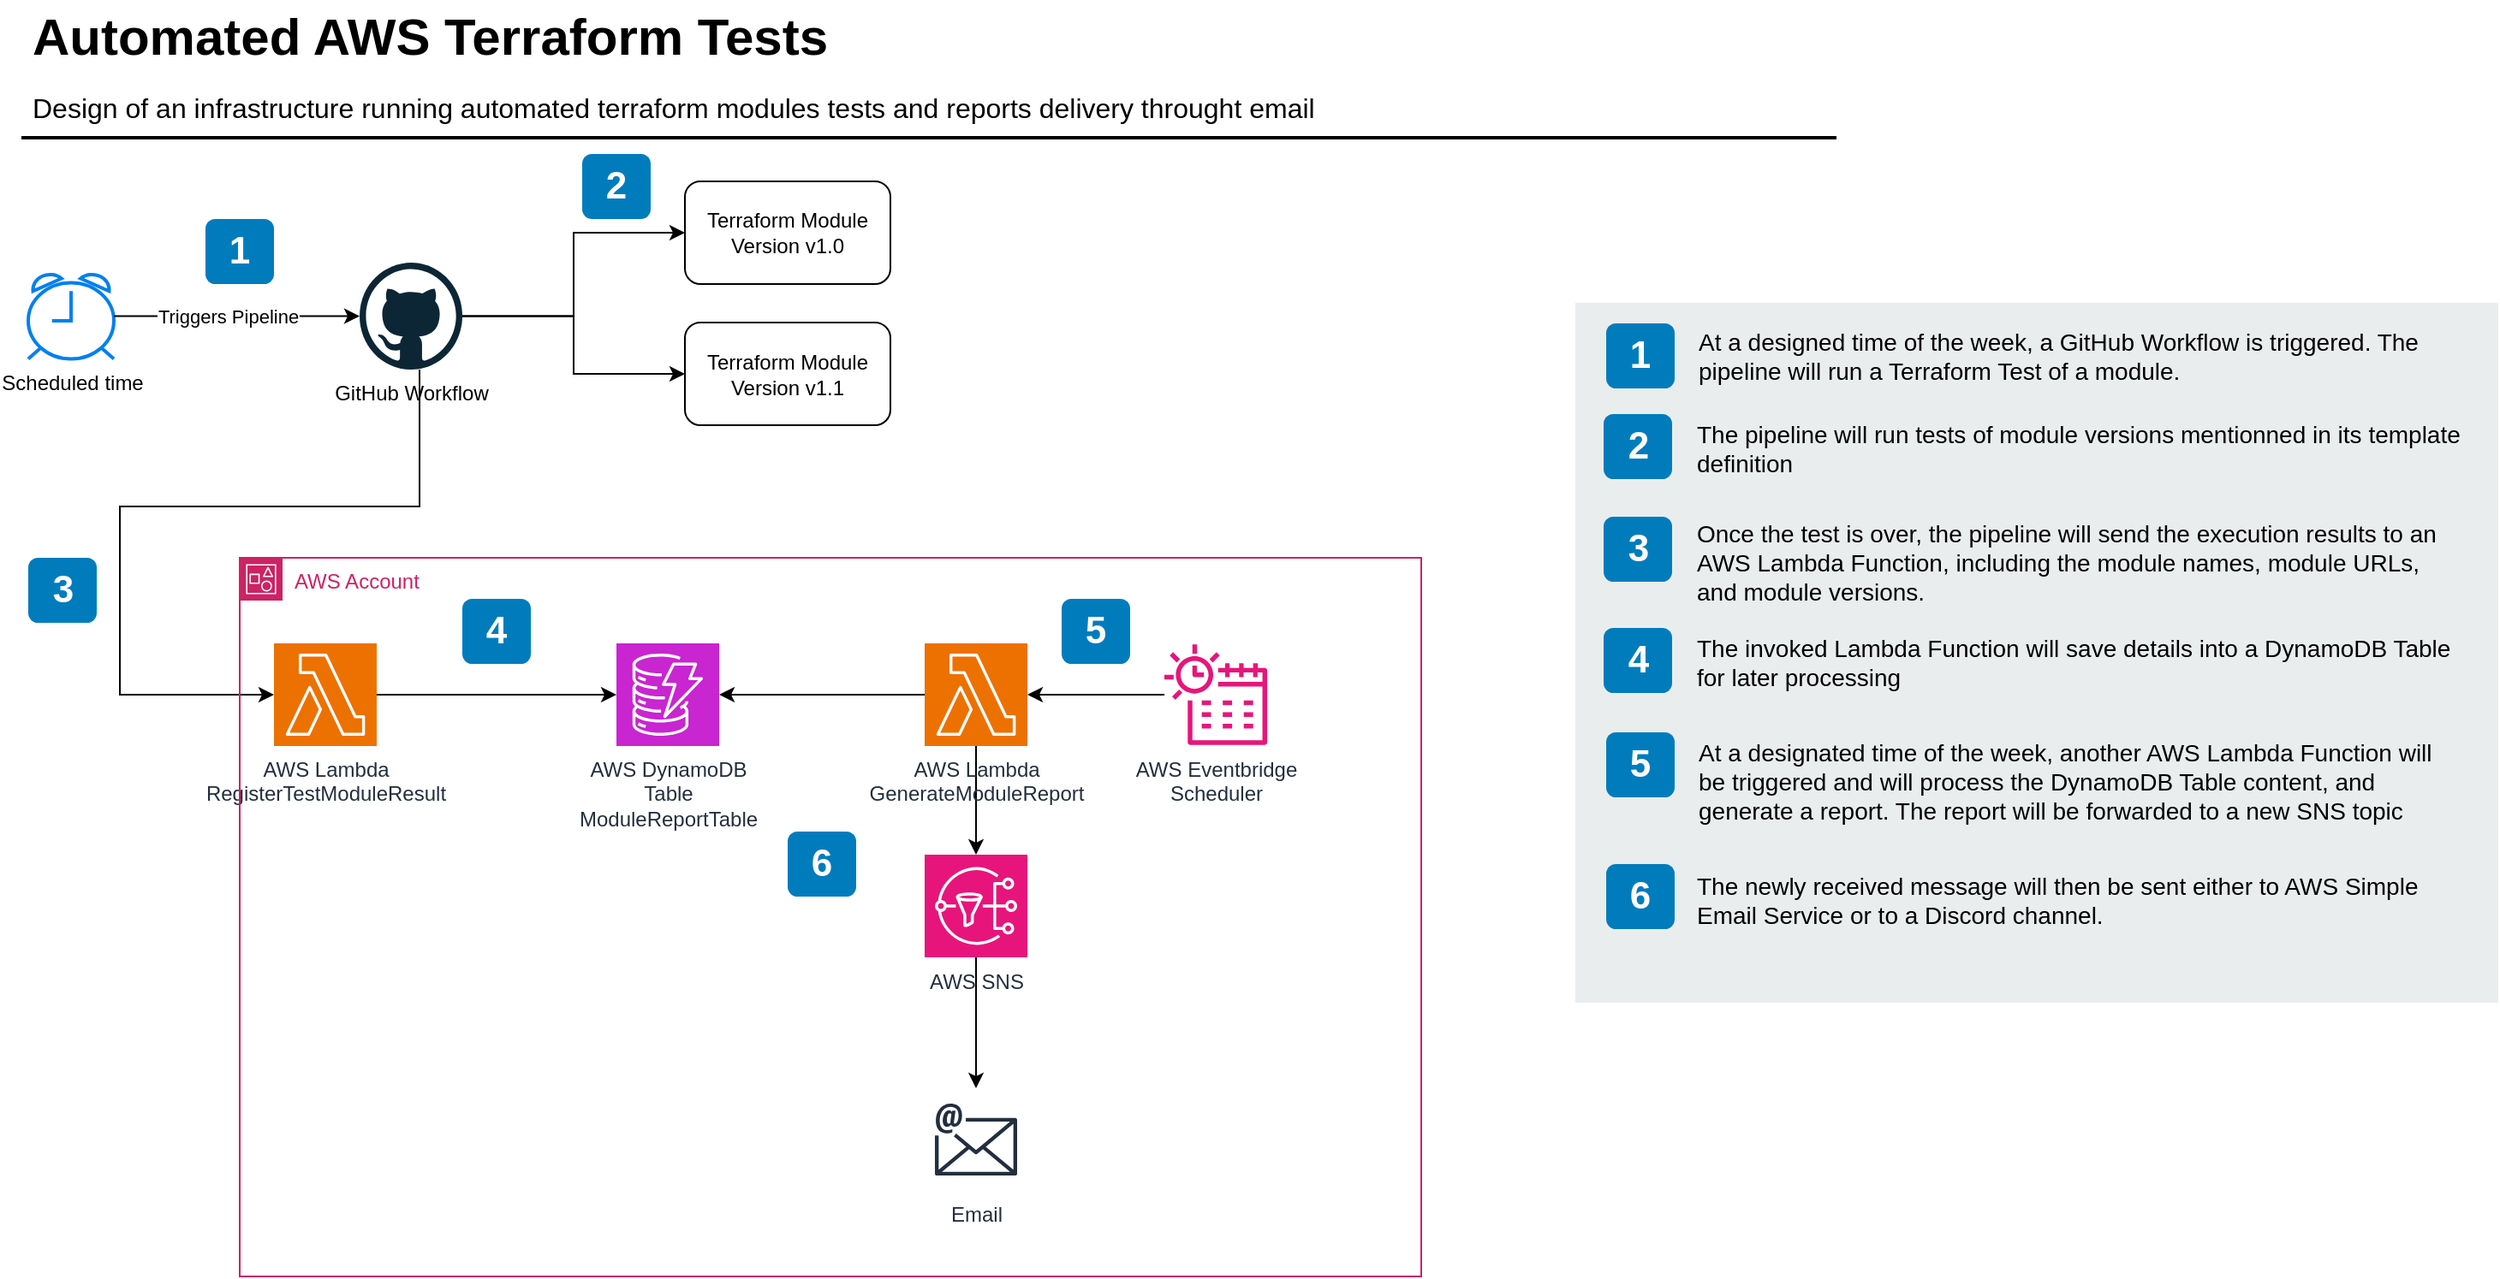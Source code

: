 <mxfile scale="1" border="0" version="27.0.5">
  <diagram id="Ht1M8jgEwFfnCIfOTk4-" name="Page-1">
    <mxGraphModel dx="2066" dy="1151" grid="1" gridSize="10" guides="1" tooltips="1" connect="1" arrows="1" fold="1" page="1" pageScale="1" pageWidth="1169" pageHeight="827" math="0" shadow="0">
      <root>
        <mxCell id="0" />
        <mxCell id="1" parent="0" />
        <mxCell id="-QjtrjUzRDEMRZ5MF8oH-47" value="Automated AWS Terraform Tests&amp;nbsp;" style="text;html=1;resizable=0;points=[];autosize=1;align=left;verticalAlign=top;spacingTop=-4;fontSize=30;fontStyle=1" parent="1" vertex="1">
          <mxGeometry x="56.5" y="64.5" width="460" height="40" as="geometry" />
        </mxCell>
        <mxCell id="-QjtrjUzRDEMRZ5MF8oH-48" value="Design of an infrastructure running automated terraform modules tests and reports delivery throught email" style="text;html=1;resizable=0;points=[];autosize=1;align=left;verticalAlign=top;spacingTop=-4;fontSize=16;" parent="1" vertex="1">
          <mxGeometry x="56.5" y="114.5" width="770" height="30" as="geometry" />
        </mxCell>
        <mxCell id="SCVMTBWpLvtzJIhz15lM-1" value="" style="line;strokeWidth=2;html=1;fontSize=14;" parent="1" vertex="1">
          <mxGeometry x="52.5" y="139.5" width="1060" height="10" as="geometry" />
        </mxCell>
        <mxCell id="7OVz4w7n9kzEPWy-4BBC-3" value="" style="rounded=0;whiteSpace=wrap;html=1;fillColor=#EAEDED;fontSize=22;fontColor=#FFFFFF;strokeColor=none;labelBackgroundColor=none;" parent="1" vertex="1">
          <mxGeometry x="960" y="241" width="539" height="409" as="geometry" />
        </mxCell>
        <mxCell id="7OVz4w7n9kzEPWy-4BBC-4" value="1" style="rounded=1;whiteSpace=wrap;html=1;fillColor=#007CBD;strokeColor=none;fontColor=#FFFFFF;fontStyle=1;fontSize=22;labelBackgroundColor=none;" parent="1" vertex="1">
          <mxGeometry x="978" y="253" width="40" height="38" as="geometry" />
        </mxCell>
        <mxCell id="7OVz4w7n9kzEPWy-4BBC-5" value="2" style="rounded=1;whiteSpace=wrap;html=1;fillColor=#007CBD;strokeColor=none;fontColor=#FFFFFF;fontStyle=1;fontSize=22;labelBackgroundColor=none;" parent="1" vertex="1">
          <mxGeometry x="976.5" y="306" width="40" height="38" as="geometry" />
        </mxCell>
        <mxCell id="7OVz4w7n9kzEPWy-4BBC-6" value="3" style="rounded=1;whiteSpace=wrap;html=1;fillColor=#007CBD;strokeColor=none;fontColor=#FFFFFF;fontStyle=1;fontSize=22;labelBackgroundColor=none;" parent="1" vertex="1">
          <mxGeometry x="976.5" y="366" width="40" height="38" as="geometry" />
        </mxCell>
        <mxCell id="7OVz4w7n9kzEPWy-4BBC-7" value="4" style="rounded=1;whiteSpace=wrap;html=1;fillColor=#007CBD;strokeColor=none;fontColor=#FFFFFF;fontStyle=1;fontSize=22;labelBackgroundColor=none;" parent="1" vertex="1">
          <mxGeometry x="976.5" y="431" width="40" height="38" as="geometry" />
        </mxCell>
        <mxCell id="7OVz4w7n9kzEPWy-4BBC-8" value="5" style="rounded=1;whiteSpace=wrap;html=1;fillColor=#007CBD;strokeColor=none;fontColor=#FFFFFF;fontStyle=1;fontSize=22;labelBackgroundColor=none;" parent="1" vertex="1">
          <mxGeometry x="978" y="492" width="40" height="38" as="geometry" />
        </mxCell>
        <mxCell id="7OVz4w7n9kzEPWy-4BBC-9" value="6" style="rounded=1;whiteSpace=wrap;html=1;fillColor=#007CBD;strokeColor=none;fontColor=#FFFFFF;fontStyle=1;fontSize=22;labelBackgroundColor=none;" parent="1" vertex="1">
          <mxGeometry x="978" y="569" width="40" height="38" as="geometry" />
        </mxCell>
        <mxCell id="7OVz4w7n9kzEPWy-4BBC-13" value="&lt;span&gt;At a designed time of the week, a GitHub Workflow is triggered. The pipeline will run a Terraform Test of a module.&lt;/span&gt;" style="text;html=1;align=left;verticalAlign=top;spacingTop=-4;fontSize=14;labelBackgroundColor=none;whiteSpace=wrap;" parent="1" vertex="1">
          <mxGeometry x="1029.5" y="252.5" width="449" height="67.5" as="geometry" />
        </mxCell>
        <mxCell id="7OVz4w7n9kzEPWy-4BBC-14" value="&lt;span&gt;The pipeline will run tests of module versions mentionned in its template definition&lt;/span&gt;" style="text;html=1;align=left;verticalAlign=top;spacingTop=-4;fontSize=14;labelBackgroundColor=none;whiteSpace=wrap;" parent="1" vertex="1">
          <mxGeometry x="1028.5" y="306.5" width="450" height="64.5" as="geometry" />
        </mxCell>
        <mxCell id="7OVz4w7n9kzEPWy-4BBC-15" value="&lt;span&gt;Once the test is over, the pipeline will send the execution results to an AWS Lambda Function, including the module names, module URLs, and module versions.&amp;nbsp;&lt;/span&gt;" style="text;html=1;align=left;verticalAlign=top;spacingTop=-4;fontSize=14;labelBackgroundColor=none;whiteSpace=wrap;" parent="1" vertex="1">
          <mxGeometry x="1028.5" y="364.5" width="450" height="66.5" as="geometry" />
        </mxCell>
        <mxCell id="7OVz4w7n9kzEPWy-4BBC-16" value="&lt;span&gt;The invoked Lambda Function will save details into a DynamoDB Table for later processing&lt;/span&gt;" style="text;html=1;align=left;verticalAlign=top;spacingTop=-4;fontSize=14;labelBackgroundColor=none;whiteSpace=wrap;" parent="1" vertex="1">
          <mxGeometry x="1028.5" y="431.5" width="450" height="60.5" as="geometry" />
        </mxCell>
        <mxCell id="7OVz4w7n9kzEPWy-4BBC-17" value="&lt;span&gt;At a designated time of the week, another AWS Lambda Function will be triggered and will process the DynamoDB Table content, and generate a report. The report will be forwarded to a new SNS topic&lt;/span&gt;" style="text;html=1;align=left;verticalAlign=top;spacingTop=-4;fontSize=14;labelBackgroundColor=none;whiteSpace=wrap;" parent="1" vertex="1">
          <mxGeometry x="1029.5" y="492.5" width="449" height="63.5" as="geometry" />
        </mxCell>
        <mxCell id="7OVz4w7n9kzEPWy-4BBC-18" value="&lt;span&gt;The newly received message will then be sent either to AWS Simple Email Service or to a Discord channel.&lt;/span&gt;" style="text;html=1;align=left;verticalAlign=top;spacingTop=-4;fontSize=14;labelBackgroundColor=none;whiteSpace=wrap;" parent="1" vertex="1">
          <mxGeometry x="1028.5" y="570.5" width="450" height="47.5" as="geometry" />
        </mxCell>
        <mxCell id="Kcr47OdmysZLTHMzI5gc-1" value="1" style="rounded=1;whiteSpace=wrap;html=1;fillColor=#007CBD;strokeColor=none;fontColor=#FFFFFF;fontStyle=1;fontSize=22;labelBackgroundColor=none;" parent="1" vertex="1">
          <mxGeometry x="160" y="192" width="40" height="38" as="geometry" />
        </mxCell>
        <mxCell id="Kcr47OdmysZLTHMzI5gc-31" style="edgeStyle=orthogonalEdgeStyle;rounded=0;orthogonalLoop=1;jettySize=auto;html=1;" parent="1" target="Kcr47OdmysZLTHMzI5gc-12" edge="1">
          <mxGeometry relative="1" as="geometry">
            <Array as="points">
              <mxPoint x="285" y="360" />
              <mxPoint x="110" y="360" />
              <mxPoint x="110" y="470" />
            </Array>
            <mxPoint x="285" y="280" as="sourcePoint" />
          </mxGeometry>
        </mxCell>
        <mxCell id="Kcr47OdmysZLTHMzI5gc-3" value="Scheduled time" style="html=1;verticalLabelPosition=bottom;align=center;labelBackgroundColor=#ffffff;verticalAlign=top;strokeWidth=2;strokeColor=#0080F0;shadow=0;dashed=0;shape=mxgraph.ios7.icons.alarm_clock;" parent="1" vertex="1">
          <mxGeometry x="56.5" y="223.75" width="50" height="50" as="geometry" />
        </mxCell>
        <mxCell id="Kcr47OdmysZLTHMzI5gc-4" style="edgeStyle=orthogonalEdgeStyle;rounded=0;orthogonalLoop=1;jettySize=auto;html=1;" parent="1" source="Kcr47OdmysZLTHMzI5gc-3" target="zSb9KlR7Vlha6V2mdojK-1" edge="1">
          <mxGeometry relative="1" as="geometry">
            <mxPoint x="258.1" y="255.45" as="targetPoint" />
          </mxGeometry>
        </mxCell>
        <mxCell id="Kcr47OdmysZLTHMzI5gc-5" value="Triggers Pipeline" style="edgeLabel;html=1;align=center;verticalAlign=middle;resizable=0;points=[];" parent="Kcr47OdmysZLTHMzI5gc-4" vertex="1" connectable="0">
          <mxGeometry x="-0.094" relative="1" as="geometry">
            <mxPoint x="1" as="offset" />
          </mxGeometry>
        </mxCell>
        <mxCell id="Kcr47OdmysZLTHMzI5gc-6" value="Terraform Module&lt;div&gt;Version v1.0&lt;/div&gt;" style="rounded=1;whiteSpace=wrap;html=1;fillColor=none;" parent="1" vertex="1">
          <mxGeometry x="440" y="170" width="120" height="60" as="geometry" />
        </mxCell>
        <mxCell id="Kcr47OdmysZLTHMzI5gc-8" value="Terraform Module&lt;div&gt;Version v1.1&lt;/div&gt;" style="rounded=1;whiteSpace=wrap;html=1;fillColor=none;" parent="1" vertex="1">
          <mxGeometry x="440" y="252.5" width="120" height="60" as="geometry" />
        </mxCell>
        <mxCell id="Kcr47OdmysZLTHMzI5gc-12" value="AWS Lambda&lt;div&gt;RegisterTestModuleResult&lt;/div&gt;" style="sketch=0;points=[[0,0,0],[0.25,0,0],[0.5,0,0],[0.75,0,0],[1,0,0],[0,1,0],[0.25,1,0],[0.5,1,0],[0.75,1,0],[1,1,0],[0,0.25,0],[0,0.5,0],[0,0.75,0],[1,0.25,0],[1,0.5,0],[1,0.75,0]];outlineConnect=0;fontColor=#232F3E;fillColor=#ED7100;strokeColor=#ffffff;dashed=0;verticalLabelPosition=bottom;verticalAlign=top;align=center;html=1;fontSize=12;fontStyle=0;aspect=fixed;shape=mxgraph.aws4.resourceIcon;resIcon=mxgraph.aws4.lambda;" parent="1" vertex="1">
          <mxGeometry x="200" y="440" width="60" height="60" as="geometry" />
        </mxCell>
        <mxCell id="Kcr47OdmysZLTHMzI5gc-13" value="AWS DynamoDB&lt;div&gt;Table&lt;/div&gt;&lt;div&gt;ModuleReportTable&lt;/div&gt;" style="sketch=0;points=[[0,0,0],[0.25,0,0],[0.5,0,0],[0.75,0,0],[1,0,0],[0,1,0],[0.25,1,0],[0.5,1,0],[0.75,1,0],[1,1,0],[0,0.25,0],[0,0.5,0],[0,0.75,0],[1,0.25,0],[1,0.5,0],[1,0.75,0]];outlineConnect=0;fontColor=#232F3E;fillColor=#C925D1;strokeColor=#ffffff;dashed=0;verticalLabelPosition=bottom;verticalAlign=top;align=center;html=1;fontSize=12;fontStyle=0;aspect=fixed;shape=mxgraph.aws4.resourceIcon;resIcon=mxgraph.aws4.dynamodb;" parent="1" vertex="1">
          <mxGeometry x="400" y="440" width="60" height="60" as="geometry" />
        </mxCell>
        <mxCell id="Kcr47OdmysZLTHMzI5gc-14" style="edgeStyle=orthogonalEdgeStyle;rounded=0;orthogonalLoop=1;jettySize=auto;html=1;entryX=0;entryY=0.5;entryDx=0;entryDy=0;entryPerimeter=0;" parent="1" source="Kcr47OdmysZLTHMzI5gc-12" target="Kcr47OdmysZLTHMzI5gc-13" edge="1">
          <mxGeometry relative="1" as="geometry" />
        </mxCell>
        <mxCell id="Kcr47OdmysZLTHMzI5gc-15" value="4" style="rounded=1;whiteSpace=wrap;html=1;fillColor=#007CBD;strokeColor=none;fontColor=#FFFFFF;fontStyle=1;fontSize=22;labelBackgroundColor=none;" parent="1" vertex="1">
          <mxGeometry x="310" y="414" width="40" height="38" as="geometry" />
        </mxCell>
        <mxCell id="Kcr47OdmysZLTHMzI5gc-21" style="edgeStyle=orthogonalEdgeStyle;rounded=0;orthogonalLoop=1;jettySize=auto;html=1;" parent="1" source="Kcr47OdmysZLTHMzI5gc-16" target="Kcr47OdmysZLTHMzI5gc-20" edge="1">
          <mxGeometry relative="1" as="geometry" />
        </mxCell>
        <mxCell id="Kcr47OdmysZLTHMzI5gc-16" value="AWS Lambda&lt;div&gt;GenerateModuleReport&lt;/div&gt;" style="sketch=0;points=[[0,0,0],[0.25,0,0],[0.5,0,0],[0.75,0,0],[1,0,0],[0,1,0],[0.25,1,0],[0.5,1,0],[0.75,1,0],[1,1,0],[0,0.25,0],[0,0.5,0],[0,0.75,0],[1,0.25,0],[1,0.5,0],[1,0.75,0]];outlineConnect=0;fontColor=#232F3E;fillColor=#ED7100;strokeColor=#ffffff;dashed=0;verticalLabelPosition=bottom;verticalAlign=top;align=center;html=1;fontSize=12;fontStyle=0;aspect=fixed;shape=mxgraph.aws4.resourceIcon;resIcon=mxgraph.aws4.lambda;" parent="1" vertex="1">
          <mxGeometry x="580" y="440" width="60" height="60" as="geometry" />
        </mxCell>
        <mxCell id="Kcr47OdmysZLTHMzI5gc-17" style="edgeStyle=orthogonalEdgeStyle;rounded=0;orthogonalLoop=1;jettySize=auto;html=1;entryX=1;entryY=0.5;entryDx=0;entryDy=0;entryPerimeter=0;" parent="1" source="Kcr47OdmysZLTHMzI5gc-16" target="Kcr47OdmysZLTHMzI5gc-13" edge="1">
          <mxGeometry relative="1" as="geometry" />
        </mxCell>
        <mxCell id="Kcr47OdmysZLTHMzI5gc-18" value="AWS Eventbridge&lt;div&gt;Scheduler&lt;/div&gt;" style="sketch=0;outlineConnect=0;fontColor=#232F3E;gradientColor=none;fillColor=#E7157B;strokeColor=none;dashed=0;verticalLabelPosition=bottom;verticalAlign=top;align=center;html=1;fontSize=12;fontStyle=0;aspect=fixed;pointerEvents=1;shape=mxgraph.aws4.eventbridge_scheduler;" parent="1" vertex="1">
          <mxGeometry x="720" y="440" width="60" height="60" as="geometry" />
        </mxCell>
        <mxCell id="Kcr47OdmysZLTHMzI5gc-19" style="edgeStyle=orthogonalEdgeStyle;rounded=0;orthogonalLoop=1;jettySize=auto;html=1;entryX=1;entryY=0.5;entryDx=0;entryDy=0;entryPerimeter=0;" parent="1" source="Kcr47OdmysZLTHMzI5gc-18" target="Kcr47OdmysZLTHMzI5gc-16" edge="1">
          <mxGeometry relative="1" as="geometry" />
        </mxCell>
        <mxCell id="Kcr47OdmysZLTHMzI5gc-28" style="edgeStyle=orthogonalEdgeStyle;rounded=0;orthogonalLoop=1;jettySize=auto;html=1;entryX=0.5;entryY=0;entryDx=0;entryDy=0;entryPerimeter=0;" parent="1" source="Kcr47OdmysZLTHMzI5gc-20" edge="1">
          <mxGeometry relative="1" as="geometry">
            <mxPoint x="610" y="700" as="targetPoint" />
            <Array as="points">
              <mxPoint x="610" y="690" />
            </Array>
          </mxGeometry>
        </mxCell>
        <mxCell id="Kcr47OdmysZLTHMzI5gc-20" value="AWS SNS" style="sketch=0;points=[[0,0,0],[0.25,0,0],[0.5,0,0],[0.75,0,0],[1,0,0],[0,1,0],[0.25,1,0],[0.5,1,0],[0.75,1,0],[1,1,0],[0,0.25,0],[0,0.5,0],[0,0.75,0],[1,0.25,0],[1,0.5,0],[1,0.75,0]];outlineConnect=0;fontColor=#232F3E;fillColor=#E7157B;strokeColor=#ffffff;dashed=0;verticalLabelPosition=bottom;verticalAlign=top;align=center;html=1;fontSize=12;fontStyle=0;aspect=fixed;shape=mxgraph.aws4.resourceIcon;resIcon=mxgraph.aws4.sns;" parent="1" vertex="1">
          <mxGeometry x="580" y="563.5" width="60" height="60" as="geometry" />
        </mxCell>
        <mxCell id="Kcr47OdmysZLTHMzI5gc-22" value="5" style="rounded=1;whiteSpace=wrap;html=1;fillColor=#007CBD;strokeColor=none;fontColor=#FFFFFF;fontStyle=1;fontSize=22;labelBackgroundColor=none;" parent="1" vertex="1">
          <mxGeometry x="660" y="414" width="40" height="38" as="geometry" />
        </mxCell>
        <mxCell id="Kcr47OdmysZLTHMzI5gc-23" value="6" style="rounded=1;whiteSpace=wrap;html=1;fillColor=#007CBD;strokeColor=none;fontColor=#FFFFFF;fontStyle=1;fontSize=22;labelBackgroundColor=none;" parent="1" vertex="1">
          <mxGeometry x="500" y="550" width="40" height="38" as="geometry" />
        </mxCell>
        <mxCell id="Kcr47OdmysZLTHMzI5gc-29" value="AWS Account" style="points=[[0,0],[0.25,0],[0.5,0],[0.75,0],[1,0],[1,0.25],[1,0.5],[1,0.75],[1,1],[0.75,1],[0.5,1],[0.25,1],[0,1],[0,0.75],[0,0.5],[0,0.25]];outlineConnect=0;gradientColor=none;html=1;whiteSpace=wrap;fontSize=12;fontStyle=0;container=1;pointerEvents=0;collapsible=0;recursiveResize=0;shape=mxgraph.aws4.group;grIcon=mxgraph.aws4.group_account;strokeColor=#CD2264;fillColor=none;verticalAlign=top;align=left;spacingLeft=30;fontColor=#CD2264;dashed=0;" parent="1" vertex="1">
          <mxGeometry x="180" y="390" width="690" height="420" as="geometry" />
        </mxCell>
        <mxCell id="2" value="Email" style="sketch=0;outlineConnect=0;fontColor=#232F3E;gradientColor=none;strokeColor=#232F3E;fillColor=#ffffff;dashed=0;verticalLabelPosition=bottom;verticalAlign=top;align=center;html=1;fontSize=12;fontStyle=0;aspect=fixed;shape=mxgraph.aws4.resourceIcon;resIcon=mxgraph.aws4.email;" parent="Kcr47OdmysZLTHMzI5gc-29" vertex="1">
          <mxGeometry x="400" y="310" width="60" height="60" as="geometry" />
        </mxCell>
        <mxCell id="Kcr47OdmysZLTHMzI5gc-30" value="2" style="rounded=1;whiteSpace=wrap;html=1;fillColor=#007CBD;strokeColor=none;fontColor=#FFFFFF;fontStyle=1;fontSize=22;labelBackgroundColor=none;" parent="1" vertex="1">
          <mxGeometry x="380" y="154" width="40" height="38" as="geometry" />
        </mxCell>
        <mxCell id="Kcr47OdmysZLTHMzI5gc-32" value="3" style="rounded=1;whiteSpace=wrap;html=1;fillColor=#007CBD;strokeColor=none;fontColor=#FFFFFF;fontStyle=1;fontSize=22;labelBackgroundColor=none;" parent="1" vertex="1">
          <mxGeometry x="56.5" y="390" width="40" height="38" as="geometry" />
        </mxCell>
        <mxCell id="zSb9KlR7Vlha6V2mdojK-3" style="edgeStyle=orthogonalEdgeStyle;rounded=0;orthogonalLoop=1;jettySize=auto;html=1;entryX=0;entryY=0.5;entryDx=0;entryDy=0;" parent="1" source="zSb9KlR7Vlha6V2mdojK-1" target="Kcr47OdmysZLTHMzI5gc-6" edge="1">
          <mxGeometry relative="1" as="geometry" />
        </mxCell>
        <mxCell id="zSb9KlR7Vlha6V2mdojK-4" style="edgeStyle=orthogonalEdgeStyle;rounded=0;orthogonalLoop=1;jettySize=auto;html=1;entryX=0;entryY=0.5;entryDx=0;entryDy=0;" parent="1" source="zSb9KlR7Vlha6V2mdojK-1" target="Kcr47OdmysZLTHMzI5gc-8" edge="1">
          <mxGeometry relative="1" as="geometry" />
        </mxCell>
        <mxCell id="zSb9KlR7Vlha6V2mdojK-1" value="GitHub Workflow" style="dashed=0;outlineConnect=0;html=1;align=center;labelPosition=center;verticalLabelPosition=bottom;verticalAlign=top;shape=mxgraph.weblogos.github" parent="1" vertex="1">
          <mxGeometry x="250" y="217.5" width="60" height="62.5" as="geometry" />
        </mxCell>
      </root>
    </mxGraphModel>
  </diagram>
</mxfile>

